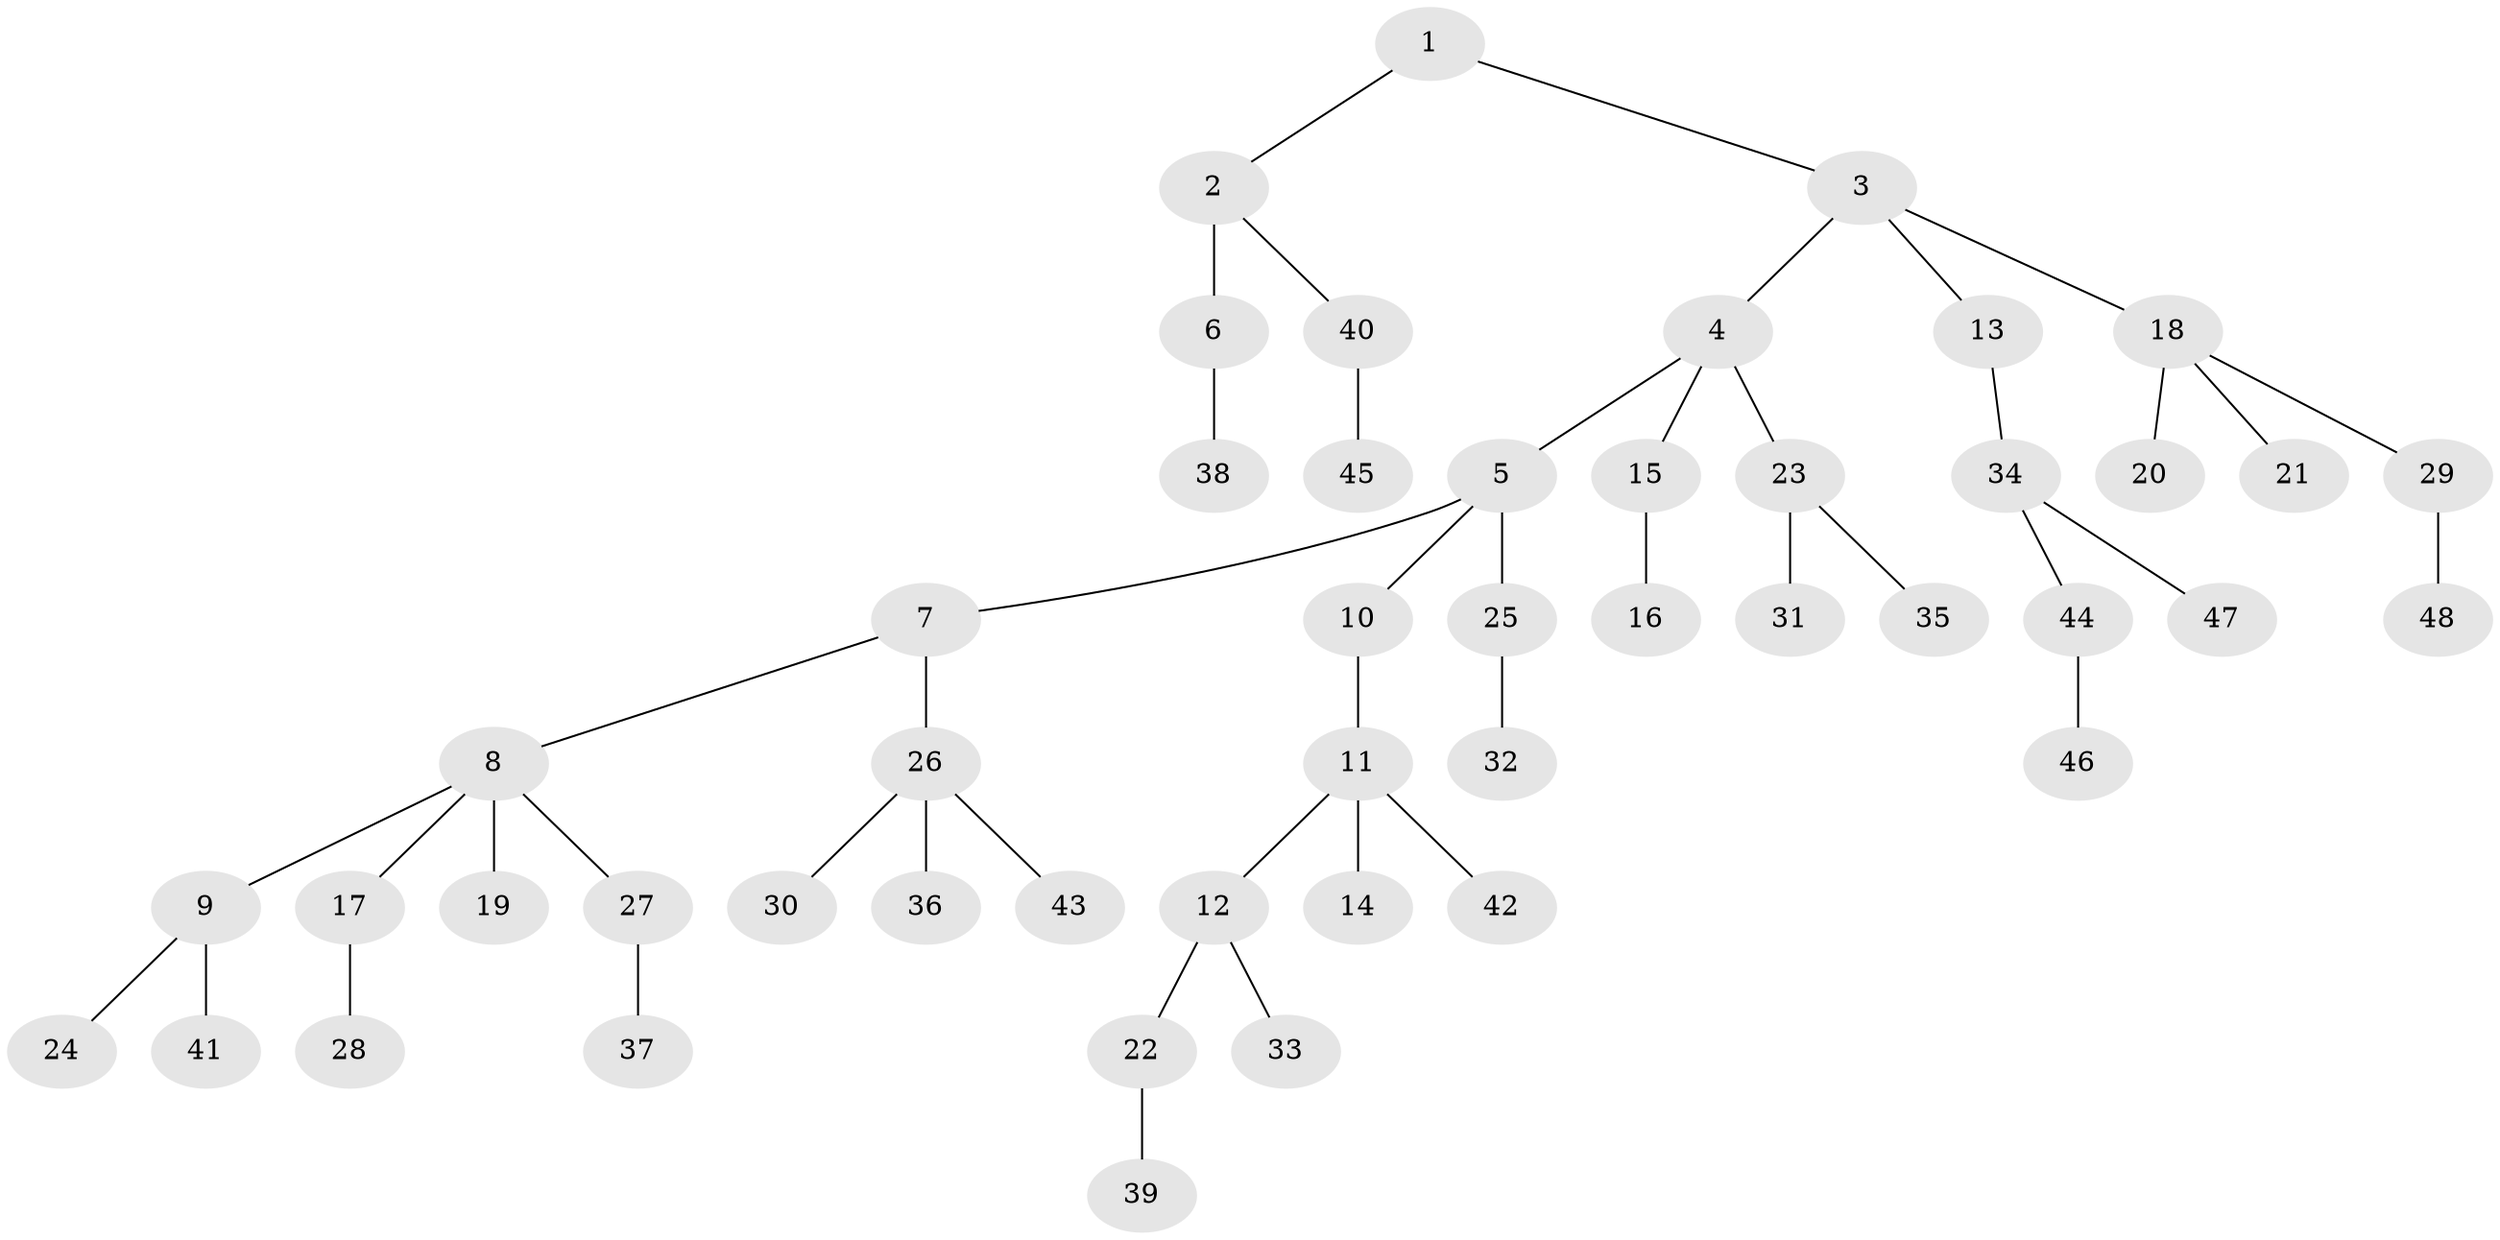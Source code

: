 // original degree distribution, {3: 0.10869565217391304, 6: 0.03260869565217391, 5: 0.05434782608695652, 2: 0.18478260869565216, 4: 0.06521739130434782, 1: 0.5543478260869565}
// Generated by graph-tools (version 1.1) at 2025/36/03/09/25 02:36:40]
// undirected, 48 vertices, 47 edges
graph export_dot {
graph [start="1"]
  node [color=gray90,style=filled];
  1;
  2;
  3;
  4;
  5;
  6;
  7;
  8;
  9;
  10;
  11;
  12;
  13;
  14;
  15;
  16;
  17;
  18;
  19;
  20;
  21;
  22;
  23;
  24;
  25;
  26;
  27;
  28;
  29;
  30;
  31;
  32;
  33;
  34;
  35;
  36;
  37;
  38;
  39;
  40;
  41;
  42;
  43;
  44;
  45;
  46;
  47;
  48;
  1 -- 2 [weight=1.0];
  1 -- 3 [weight=1.0];
  2 -- 6 [weight=3.0];
  2 -- 40 [weight=1.0];
  3 -- 4 [weight=1.0];
  3 -- 13 [weight=1.0];
  3 -- 18 [weight=1.0];
  4 -- 5 [weight=1.0];
  4 -- 15 [weight=1.0];
  4 -- 23 [weight=1.0];
  5 -- 7 [weight=1.0];
  5 -- 10 [weight=1.0];
  5 -- 25 [weight=1.0];
  6 -- 38 [weight=1.0];
  7 -- 8 [weight=1.0];
  7 -- 26 [weight=1.0];
  8 -- 9 [weight=1.0];
  8 -- 17 [weight=1.0];
  8 -- 19 [weight=1.0];
  8 -- 27 [weight=1.0];
  9 -- 24 [weight=1.0];
  9 -- 41 [weight=1.0];
  10 -- 11 [weight=1.0];
  11 -- 12 [weight=1.0];
  11 -- 14 [weight=2.0];
  11 -- 42 [weight=1.0];
  12 -- 22 [weight=1.0];
  12 -- 33 [weight=1.0];
  13 -- 34 [weight=1.0];
  15 -- 16 [weight=1.0];
  17 -- 28 [weight=1.0];
  18 -- 20 [weight=1.0];
  18 -- 21 [weight=1.0];
  18 -- 29 [weight=1.0];
  22 -- 39 [weight=3.0];
  23 -- 31 [weight=1.0];
  23 -- 35 [weight=1.0];
  25 -- 32 [weight=1.0];
  26 -- 30 [weight=1.0];
  26 -- 36 [weight=1.0];
  26 -- 43 [weight=1.0];
  27 -- 37 [weight=2.0];
  29 -- 48 [weight=1.0];
  34 -- 44 [weight=1.0];
  34 -- 47 [weight=1.0];
  40 -- 45 [weight=1.0];
  44 -- 46 [weight=1.0];
}
